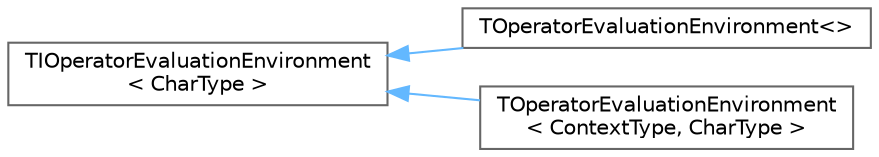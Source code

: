 digraph "Graphical Class Hierarchy"
{
 // INTERACTIVE_SVG=YES
 // LATEX_PDF_SIZE
  bgcolor="transparent";
  edge [fontname=Helvetica,fontsize=10,labelfontname=Helvetica,labelfontsize=10];
  node [fontname=Helvetica,fontsize=10,shape=box,height=0.2,width=0.4];
  rankdir="LR";
  Node0 [id="Node000000",label="TIOperatorEvaluationEnvironment\l\< CharType \>",height=0.2,width=0.4,color="grey40", fillcolor="white", style="filled",URL="$db/d20/structTIOperatorEvaluationEnvironment.html",tooltip="Structures used for managing the evaluation environment for operators in an expression."];
  Node0 -> Node1 [id="edge6357_Node000000_Node000001",dir="back",color="steelblue1",style="solid",tooltip=" "];
  Node1 [id="Node000001",label="TOperatorEvaluationEnvironment\<\>",height=0.2,width=0.4,color="grey40", fillcolor="white", style="filled",URL="$d4/dac/structTOperatorEvaluationEnvironment.html",tooltip=" "];
  Node0 -> Node2 [id="edge6358_Node000000_Node000002",dir="back",color="steelblue1",style="solid",tooltip=" "];
  Node2 [id="Node000002",label="TOperatorEvaluationEnvironment\l\< ContextType, CharType \>",height=0.2,width=0.4,color="grey40", fillcolor="white", style="filled",URL="$d4/dac/structTOperatorEvaluationEnvironment.html",tooltip=" "];
}
